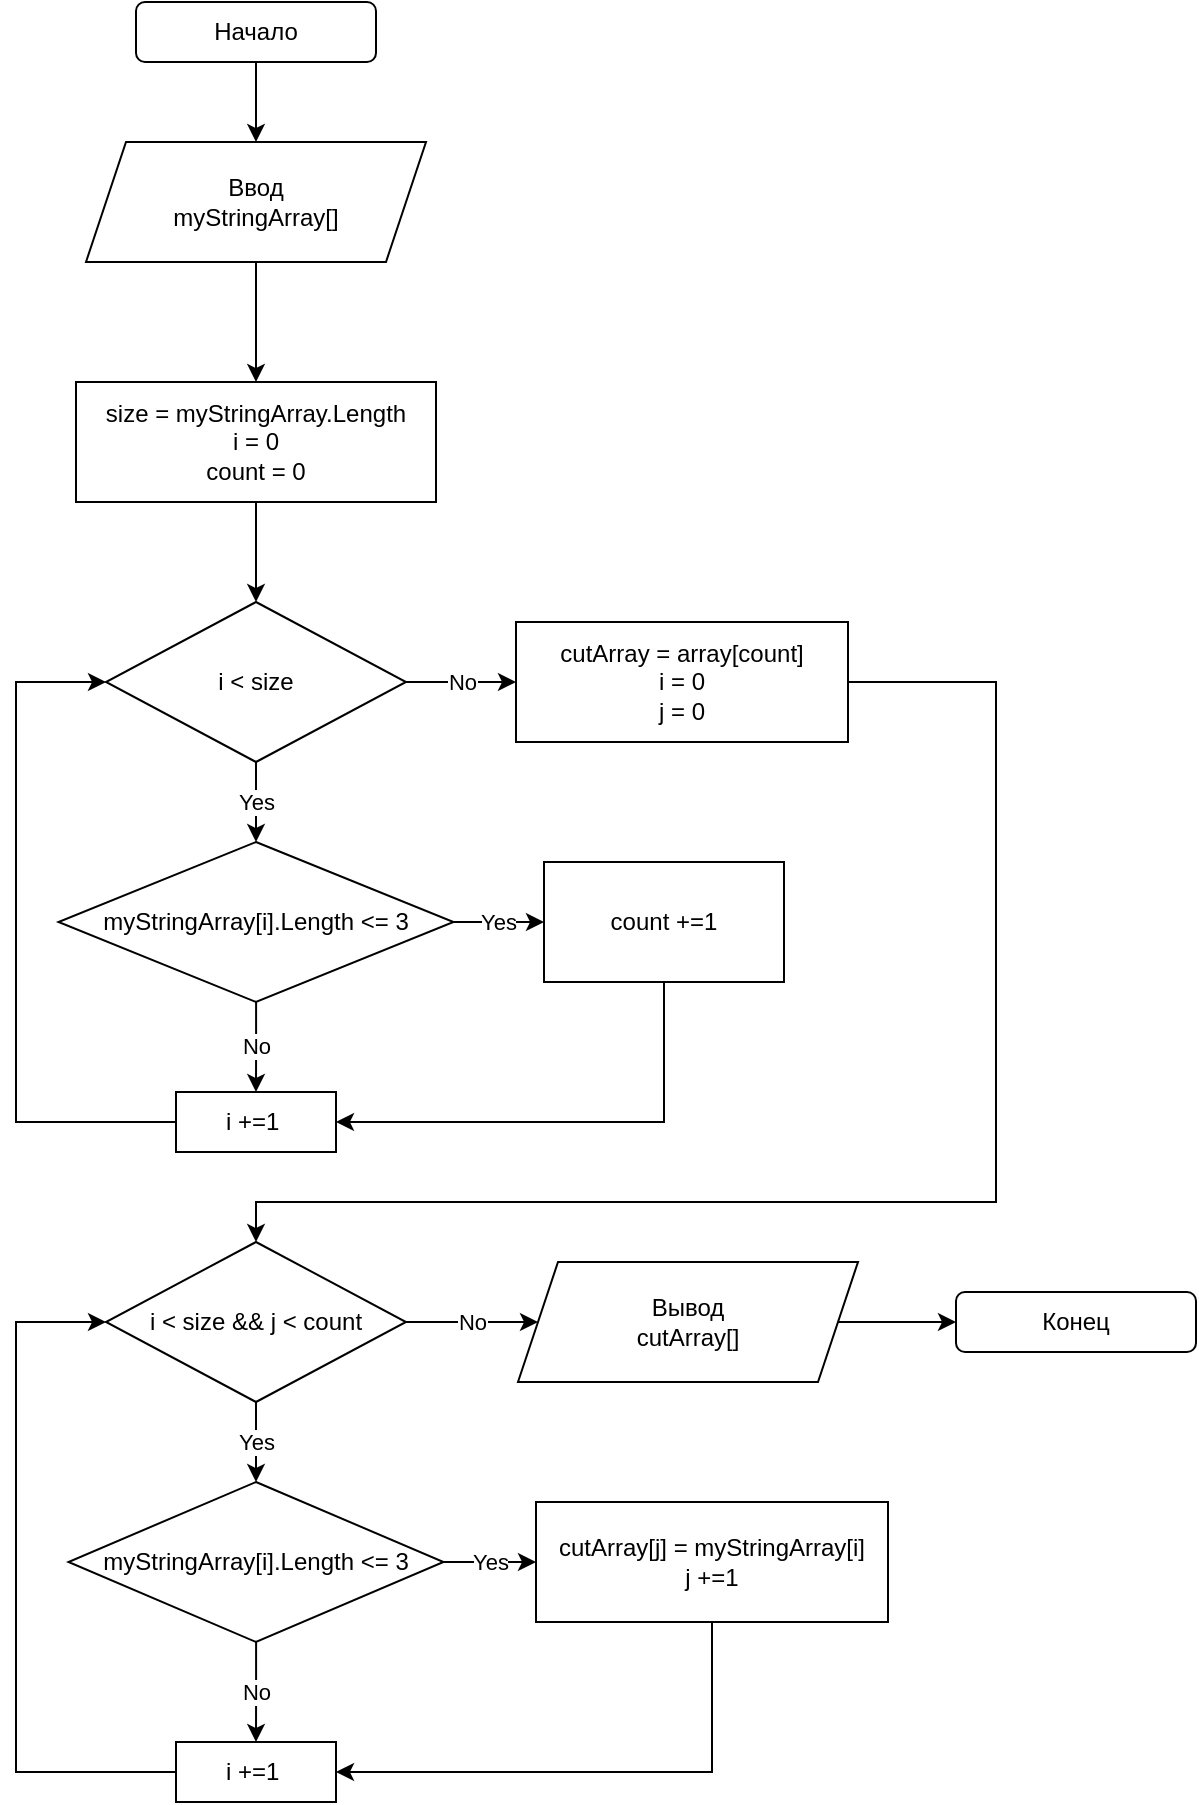 <mxfile version="21.7.5" type="device">
  <diagram id="C5RBs43oDa-KdzZeNtuy" name="Page-1">
    <mxGraphModel dx="1477" dy="1603" grid="1" gridSize="10" guides="1" tooltips="1" connect="1" arrows="1" fold="1" page="1" pageScale="1" pageWidth="827" pageHeight="1169" math="0" shadow="0">
      <root>
        <mxCell id="WIyWlLk6GJQsqaUBKTNV-0" />
        <mxCell id="WIyWlLk6GJQsqaUBKTNV-1" parent="WIyWlLk6GJQsqaUBKTNV-0" />
        <mxCell id="dLy3oRbCXda_yBccTYGK-2" style="edgeStyle=orthogonalEdgeStyle;rounded=0;orthogonalLoop=1;jettySize=auto;html=1;entryX=0.5;entryY=0;entryDx=0;entryDy=0;" edge="1" parent="WIyWlLk6GJQsqaUBKTNV-1" source="dLy3oRbCXda_yBccTYGK-0" target="dLy3oRbCXda_yBccTYGK-1">
          <mxGeometry relative="1" as="geometry" />
        </mxCell>
        <mxCell id="dLy3oRbCXda_yBccTYGK-0" value="Начало" style="rounded=1;whiteSpace=wrap;html=1;" vertex="1" parent="WIyWlLk6GJQsqaUBKTNV-1">
          <mxGeometry x="200" y="40" width="120" height="30" as="geometry" />
        </mxCell>
        <mxCell id="dLy3oRbCXda_yBccTYGK-8" value="" style="edgeStyle=orthogonalEdgeStyle;rounded=0;orthogonalLoop=1;jettySize=auto;html=1;" edge="1" parent="WIyWlLk6GJQsqaUBKTNV-1" source="dLy3oRbCXda_yBccTYGK-1" target="dLy3oRbCXda_yBccTYGK-7">
          <mxGeometry relative="1" as="geometry" />
        </mxCell>
        <mxCell id="dLy3oRbCXda_yBccTYGK-1" value="Ввод&lt;br&gt;myStringArray[]" style="shape=parallelogram;perimeter=parallelogramPerimeter;whiteSpace=wrap;html=1;fixedSize=1;" vertex="1" parent="WIyWlLk6GJQsqaUBKTNV-1">
          <mxGeometry x="175" y="110" width="170" height="60" as="geometry" />
        </mxCell>
        <mxCell id="dLy3oRbCXda_yBccTYGK-11" value="Yes" style="edgeStyle=orthogonalEdgeStyle;rounded=0;orthogonalLoop=1;jettySize=auto;html=1;entryX=0.5;entryY=0;entryDx=0;entryDy=0;" edge="1" parent="WIyWlLk6GJQsqaUBKTNV-1" source="dLy3oRbCXda_yBccTYGK-4" target="dLy3oRbCXda_yBccTYGK-9">
          <mxGeometry relative="1" as="geometry" />
        </mxCell>
        <mxCell id="dLy3oRbCXda_yBccTYGK-15" value="No" style="edgeStyle=orthogonalEdgeStyle;rounded=0;orthogonalLoop=1;jettySize=auto;html=1;" edge="1" parent="WIyWlLk6GJQsqaUBKTNV-1" source="dLy3oRbCXda_yBccTYGK-4" target="dLy3oRbCXda_yBccTYGK-20">
          <mxGeometry relative="1" as="geometry">
            <mxPoint x="610" y="380" as="targetPoint" />
          </mxGeometry>
        </mxCell>
        <mxCell id="dLy3oRbCXda_yBccTYGK-4" value="i &amp;lt; size" style="rhombus;whiteSpace=wrap;html=1;" vertex="1" parent="WIyWlLk6GJQsqaUBKTNV-1">
          <mxGeometry x="185" y="340" width="150" height="80" as="geometry" />
        </mxCell>
        <mxCell id="dLy3oRbCXda_yBccTYGK-10" style="edgeStyle=orthogonalEdgeStyle;rounded=0;orthogonalLoop=1;jettySize=auto;html=1;" edge="1" parent="WIyWlLk6GJQsqaUBKTNV-1" source="dLy3oRbCXda_yBccTYGK-7" target="dLy3oRbCXda_yBccTYGK-4">
          <mxGeometry relative="1" as="geometry" />
        </mxCell>
        <mxCell id="dLy3oRbCXda_yBccTYGK-7" value="size = myStringArray.Length&lt;br&gt;i = 0&lt;br&gt;count = 0" style="whiteSpace=wrap;html=1;" vertex="1" parent="WIyWlLk6GJQsqaUBKTNV-1">
          <mxGeometry x="170" y="230" width="180" height="60" as="geometry" />
        </mxCell>
        <mxCell id="dLy3oRbCXda_yBccTYGK-14" value="Yes" style="edgeStyle=orthogonalEdgeStyle;rounded=0;orthogonalLoop=1;jettySize=auto;html=1;" edge="1" parent="WIyWlLk6GJQsqaUBKTNV-1" source="dLy3oRbCXda_yBccTYGK-9" target="dLy3oRbCXda_yBccTYGK-13">
          <mxGeometry relative="1" as="geometry" />
        </mxCell>
        <mxCell id="dLy3oRbCXda_yBccTYGK-17" value="No" style="edgeStyle=orthogonalEdgeStyle;rounded=0;orthogonalLoop=1;jettySize=auto;html=1;entryX=0.5;entryY=0;entryDx=0;entryDy=0;" edge="1" parent="WIyWlLk6GJQsqaUBKTNV-1" source="dLy3oRbCXda_yBccTYGK-9" target="dLy3oRbCXda_yBccTYGK-43">
          <mxGeometry relative="1" as="geometry">
            <mxPoint x="262.5" y="585" as="targetPoint" />
          </mxGeometry>
        </mxCell>
        <mxCell id="dLy3oRbCXda_yBccTYGK-9" value="myStringArray[i].Length &amp;lt;= 3" style="rhombus;whiteSpace=wrap;html=1;" vertex="1" parent="WIyWlLk6GJQsqaUBKTNV-1">
          <mxGeometry x="161.25" y="460" width="197.5" height="80" as="geometry" />
        </mxCell>
        <mxCell id="dLy3oRbCXda_yBccTYGK-44" style="edgeStyle=orthogonalEdgeStyle;rounded=0;orthogonalLoop=1;jettySize=auto;html=1;exitX=0.5;exitY=1;exitDx=0;exitDy=0;entryX=1;entryY=0.5;entryDx=0;entryDy=0;" edge="1" parent="WIyWlLk6GJQsqaUBKTNV-1" source="dLy3oRbCXda_yBccTYGK-13" target="dLy3oRbCXda_yBccTYGK-43">
          <mxGeometry relative="1" as="geometry" />
        </mxCell>
        <mxCell id="dLy3oRbCXda_yBccTYGK-13" value="count +=1" style="whiteSpace=wrap;html=1;" vertex="1" parent="WIyWlLk6GJQsqaUBKTNV-1">
          <mxGeometry x="404" y="470" width="120" height="60" as="geometry" />
        </mxCell>
        <mxCell id="dLy3oRbCXda_yBccTYGK-42" style="edgeStyle=orthogonalEdgeStyle;rounded=0;orthogonalLoop=1;jettySize=auto;html=1;entryX=0;entryY=0.5;entryDx=0;entryDy=0;exitX=0;exitY=0.5;exitDx=0;exitDy=0;" edge="1" parent="WIyWlLk6GJQsqaUBKTNV-1" source="dLy3oRbCXda_yBccTYGK-43" target="dLy3oRbCXda_yBccTYGK-4">
          <mxGeometry relative="1" as="geometry">
            <mxPoint x="225" y="600" as="sourcePoint" />
            <Array as="points">
              <mxPoint x="140" y="600" />
              <mxPoint x="140" y="380" />
            </Array>
          </mxGeometry>
        </mxCell>
        <mxCell id="dLy3oRbCXda_yBccTYGK-39" style="edgeStyle=orthogonalEdgeStyle;rounded=0;orthogonalLoop=1;jettySize=auto;html=1;entryX=0.5;entryY=0;entryDx=0;entryDy=0;" edge="1" parent="WIyWlLk6GJQsqaUBKTNV-1" source="dLy3oRbCXda_yBccTYGK-20" target="dLy3oRbCXda_yBccTYGK-23">
          <mxGeometry relative="1" as="geometry">
            <Array as="points">
              <mxPoint x="630" y="380" />
              <mxPoint x="630" y="640" />
              <mxPoint x="260" y="640" />
            </Array>
          </mxGeometry>
        </mxCell>
        <mxCell id="dLy3oRbCXda_yBccTYGK-20" value="cutArray = array[count]&lt;br&gt;i = 0&lt;br&gt;j = 0" style="rounded=0;whiteSpace=wrap;html=1;" vertex="1" parent="WIyWlLk6GJQsqaUBKTNV-1">
          <mxGeometry x="390" y="350" width="166" height="60" as="geometry" />
        </mxCell>
        <mxCell id="dLy3oRbCXda_yBccTYGK-21" value="Yes" style="edgeStyle=orthogonalEdgeStyle;rounded=0;orthogonalLoop=1;jettySize=auto;html=1;entryX=0.5;entryY=0;entryDx=0;entryDy=0;" edge="1" parent="WIyWlLk6GJQsqaUBKTNV-1" source="dLy3oRbCXda_yBccTYGK-23" target="dLy3oRbCXda_yBccTYGK-26">
          <mxGeometry relative="1" as="geometry" />
        </mxCell>
        <mxCell id="dLy3oRbCXda_yBccTYGK-22" value="No" style="edgeStyle=orthogonalEdgeStyle;rounded=0;orthogonalLoop=1;jettySize=auto;html=1;" edge="1" parent="WIyWlLk6GJQsqaUBKTNV-1" source="dLy3oRbCXda_yBccTYGK-23" target="dLy3oRbCXda_yBccTYGK-34">
          <mxGeometry relative="1" as="geometry">
            <mxPoint x="580" y="700" as="targetPoint" />
          </mxGeometry>
        </mxCell>
        <mxCell id="dLy3oRbCXda_yBccTYGK-23" value="i &amp;lt; size &amp;amp;&amp;amp; j &amp;lt; count" style="rhombus;whiteSpace=wrap;html=1;" vertex="1" parent="WIyWlLk6GJQsqaUBKTNV-1">
          <mxGeometry x="185" y="660" width="150" height="80" as="geometry" />
        </mxCell>
        <mxCell id="dLy3oRbCXda_yBccTYGK-24" value="Yes" style="edgeStyle=orthogonalEdgeStyle;rounded=0;orthogonalLoop=1;jettySize=auto;html=1;" edge="1" parent="WIyWlLk6GJQsqaUBKTNV-1" source="dLy3oRbCXda_yBccTYGK-26" target="dLy3oRbCXda_yBccTYGK-28">
          <mxGeometry relative="1" as="geometry" />
        </mxCell>
        <mxCell id="dLy3oRbCXda_yBccTYGK-25" value="No" style="edgeStyle=orthogonalEdgeStyle;rounded=0;orthogonalLoop=1;jettySize=auto;html=1;entryX=0.5;entryY=0;entryDx=0;entryDy=0;" edge="1" parent="WIyWlLk6GJQsqaUBKTNV-1" source="dLy3oRbCXda_yBccTYGK-26" target="dLy3oRbCXda_yBccTYGK-30">
          <mxGeometry relative="1" as="geometry" />
        </mxCell>
        <mxCell id="dLy3oRbCXda_yBccTYGK-26" value="myStringArray[i].Length &amp;lt;= 3" style="rhombus;whiteSpace=wrap;html=1;" vertex="1" parent="WIyWlLk6GJQsqaUBKTNV-1">
          <mxGeometry x="166.25" y="780" width="187.5" height="80" as="geometry" />
        </mxCell>
        <mxCell id="dLy3oRbCXda_yBccTYGK-27" style="edgeStyle=orthogonalEdgeStyle;rounded=0;orthogonalLoop=1;jettySize=auto;html=1;exitX=0.5;exitY=1;exitDx=0;exitDy=0;entryX=1;entryY=0.5;entryDx=0;entryDy=0;" edge="1" parent="WIyWlLk6GJQsqaUBKTNV-1" source="dLy3oRbCXda_yBccTYGK-28" target="dLy3oRbCXda_yBccTYGK-30">
          <mxGeometry relative="1" as="geometry" />
        </mxCell>
        <mxCell id="dLy3oRbCXda_yBccTYGK-28" value="cutArray[j] = myStringArray[i]&lt;br&gt;j +=1" style="whiteSpace=wrap;html=1;" vertex="1" parent="WIyWlLk6GJQsqaUBKTNV-1">
          <mxGeometry x="400" y="790" width="176" height="60" as="geometry" />
        </mxCell>
        <mxCell id="dLy3oRbCXda_yBccTYGK-33" style="edgeStyle=orthogonalEdgeStyle;rounded=0;orthogonalLoop=1;jettySize=auto;html=1;exitX=0;exitY=0.5;exitDx=0;exitDy=0;entryX=0;entryY=0.5;entryDx=0;entryDy=0;" edge="1" parent="WIyWlLk6GJQsqaUBKTNV-1" source="dLy3oRbCXda_yBccTYGK-30" target="dLy3oRbCXda_yBccTYGK-23">
          <mxGeometry relative="1" as="geometry">
            <Array as="points">
              <mxPoint x="140" y="925" />
              <mxPoint x="140" y="700" />
            </Array>
          </mxGeometry>
        </mxCell>
        <mxCell id="dLy3oRbCXda_yBccTYGK-30" value="i +=1&amp;nbsp;" style="whiteSpace=wrap;html=1;" vertex="1" parent="WIyWlLk6GJQsqaUBKTNV-1">
          <mxGeometry x="220" y="910" width="80" height="30" as="geometry" />
        </mxCell>
        <mxCell id="dLy3oRbCXda_yBccTYGK-41" style="edgeStyle=orthogonalEdgeStyle;rounded=0;orthogonalLoop=1;jettySize=auto;html=1;" edge="1" parent="WIyWlLk6GJQsqaUBKTNV-1" source="dLy3oRbCXda_yBccTYGK-34" target="dLy3oRbCXda_yBccTYGK-35">
          <mxGeometry relative="1" as="geometry" />
        </mxCell>
        <mxCell id="dLy3oRbCXda_yBccTYGK-34" value="Вывод&lt;br&gt;cutArray[]" style="shape=parallelogram;perimeter=parallelogramPerimeter;whiteSpace=wrap;html=1;fixedSize=1;" vertex="1" parent="WIyWlLk6GJQsqaUBKTNV-1">
          <mxGeometry x="391" y="670" width="170" height="60" as="geometry" />
        </mxCell>
        <mxCell id="dLy3oRbCXda_yBccTYGK-35" value="Конец" style="rounded=1;whiteSpace=wrap;html=1;" vertex="1" parent="WIyWlLk6GJQsqaUBKTNV-1">
          <mxGeometry x="610" y="685" width="120" height="30" as="geometry" />
        </mxCell>
        <mxCell id="dLy3oRbCXda_yBccTYGK-43" value="i +=1&amp;nbsp;" style="whiteSpace=wrap;html=1;" vertex="1" parent="WIyWlLk6GJQsqaUBKTNV-1">
          <mxGeometry x="220" y="585" width="80" height="30" as="geometry" />
        </mxCell>
      </root>
    </mxGraphModel>
  </diagram>
</mxfile>
